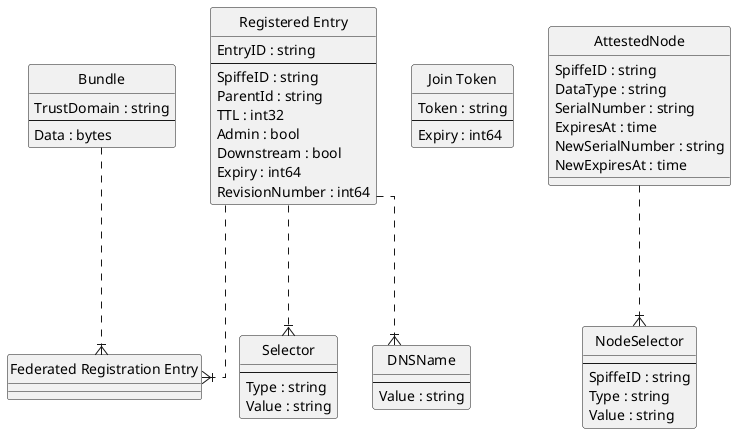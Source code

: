 @startuml
skinparam shadowing false
skinparam monochrome true

' hide the spot
hide circle

' avoid problems with angled crows feet
skinparam linetype ortho

entity "Bundle" as bundle {
  TrustDomain : string
--
  Data : bytes
}

entity "Federated Registration Entry" as fre {
}

entity "Registered Entry" as re {
  EntryID : string
--
  SpiffeID : string
  ParentId : string
  TTL : int32
  Admin : bool
  Downstream : bool
  Expiry : int64
  RevisionNumber : int64
}

entity "Join Token" as jt {
  Token : string
--
  Expiry : int64
}


entity "Selector" as selector {
--
Type : string
Value : string
}

entity "DNSName" as dnsname {
--
Value : string 
}

entity "AttestedNode" as attestednode {
SpiffeID : string
DataType : string
SerialNumber : string
ExpiresAt : time
NewSerialNumber : string
NewExpiresAt : time
}

entity "NodeSelector" as nodeselector {
--
SpiffeID : string
Type : string
Value : string
}

bundle ...|{ fre
re ...|{ fre
re ...|{ selector
re ...|{ dnsname
attestednode...|{ nodeselector
@enduml

